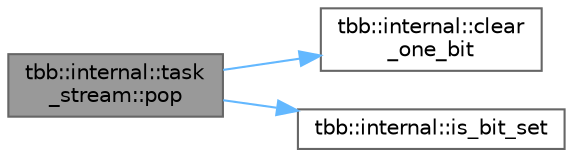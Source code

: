 digraph "tbb::internal::task_stream::pop"
{
 // LATEX_PDF_SIZE
  bgcolor="transparent";
  edge [fontname=Helvetica,fontsize=10,labelfontname=Helvetica,labelfontsize=10];
  node [fontname=Helvetica,fontsize=10,shape=box,height=0.2,width=0.4];
  rankdir="LR";
  Node1 [id="Node000001",label="tbb::internal::task\l_stream::pop",height=0.2,width=0.4,color="gray40", fillcolor="grey60", style="filled", fontcolor="black",tooltip="Try finding and popping a task."];
  Node1 -> Node2 [id="edge1_Node000001_Node000002",color="steelblue1",style="solid",tooltip=" "];
  Node2 [id="Node000002",label="tbb::internal::clear\l_one_bit",height=0.2,width=0.4,color="grey40", fillcolor="white", style="filled",URL="$namespacetbb_1_1internal.html#a35e44ff7e39744e48bcace6f18763043",tooltip=" "];
  Node1 -> Node3 [id="edge2_Node000001_Node000003",color="steelblue1",style="solid",tooltip=" "];
  Node3 [id="Node000003",label="tbb::internal::is_bit_set",height=0.2,width=0.4,color="grey40", fillcolor="white", style="filled",URL="$namespacetbb_1_1internal.html#a19b165478bcb38f4579535fb2702182c",tooltip=" "];
}
